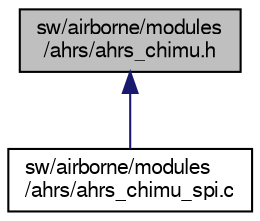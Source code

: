 digraph "sw/airborne/modules/ahrs/ahrs_chimu.h"
{
  edge [fontname="FreeSans",fontsize="10",labelfontname="FreeSans",labelfontsize="10"];
  node [fontname="FreeSans",fontsize="10",shape=record];
  Node1 [label="sw/airborne/modules\l/ahrs/ahrs_chimu.h",height=0.2,width=0.4,color="black", fillcolor="grey75", style="filled", fontcolor="black"];
  Node1 -> Node2 [dir="back",color="midnightblue",fontsize="10",style="solid",fontname="FreeSans"];
  Node2 [label="sw/airborne/modules\l/ahrs/ahrs_chimu_spi.c",height=0.2,width=0.4,color="black", fillcolor="white", style="filled",URL="$ahrs__chimu__spi_8c.html"];
}

